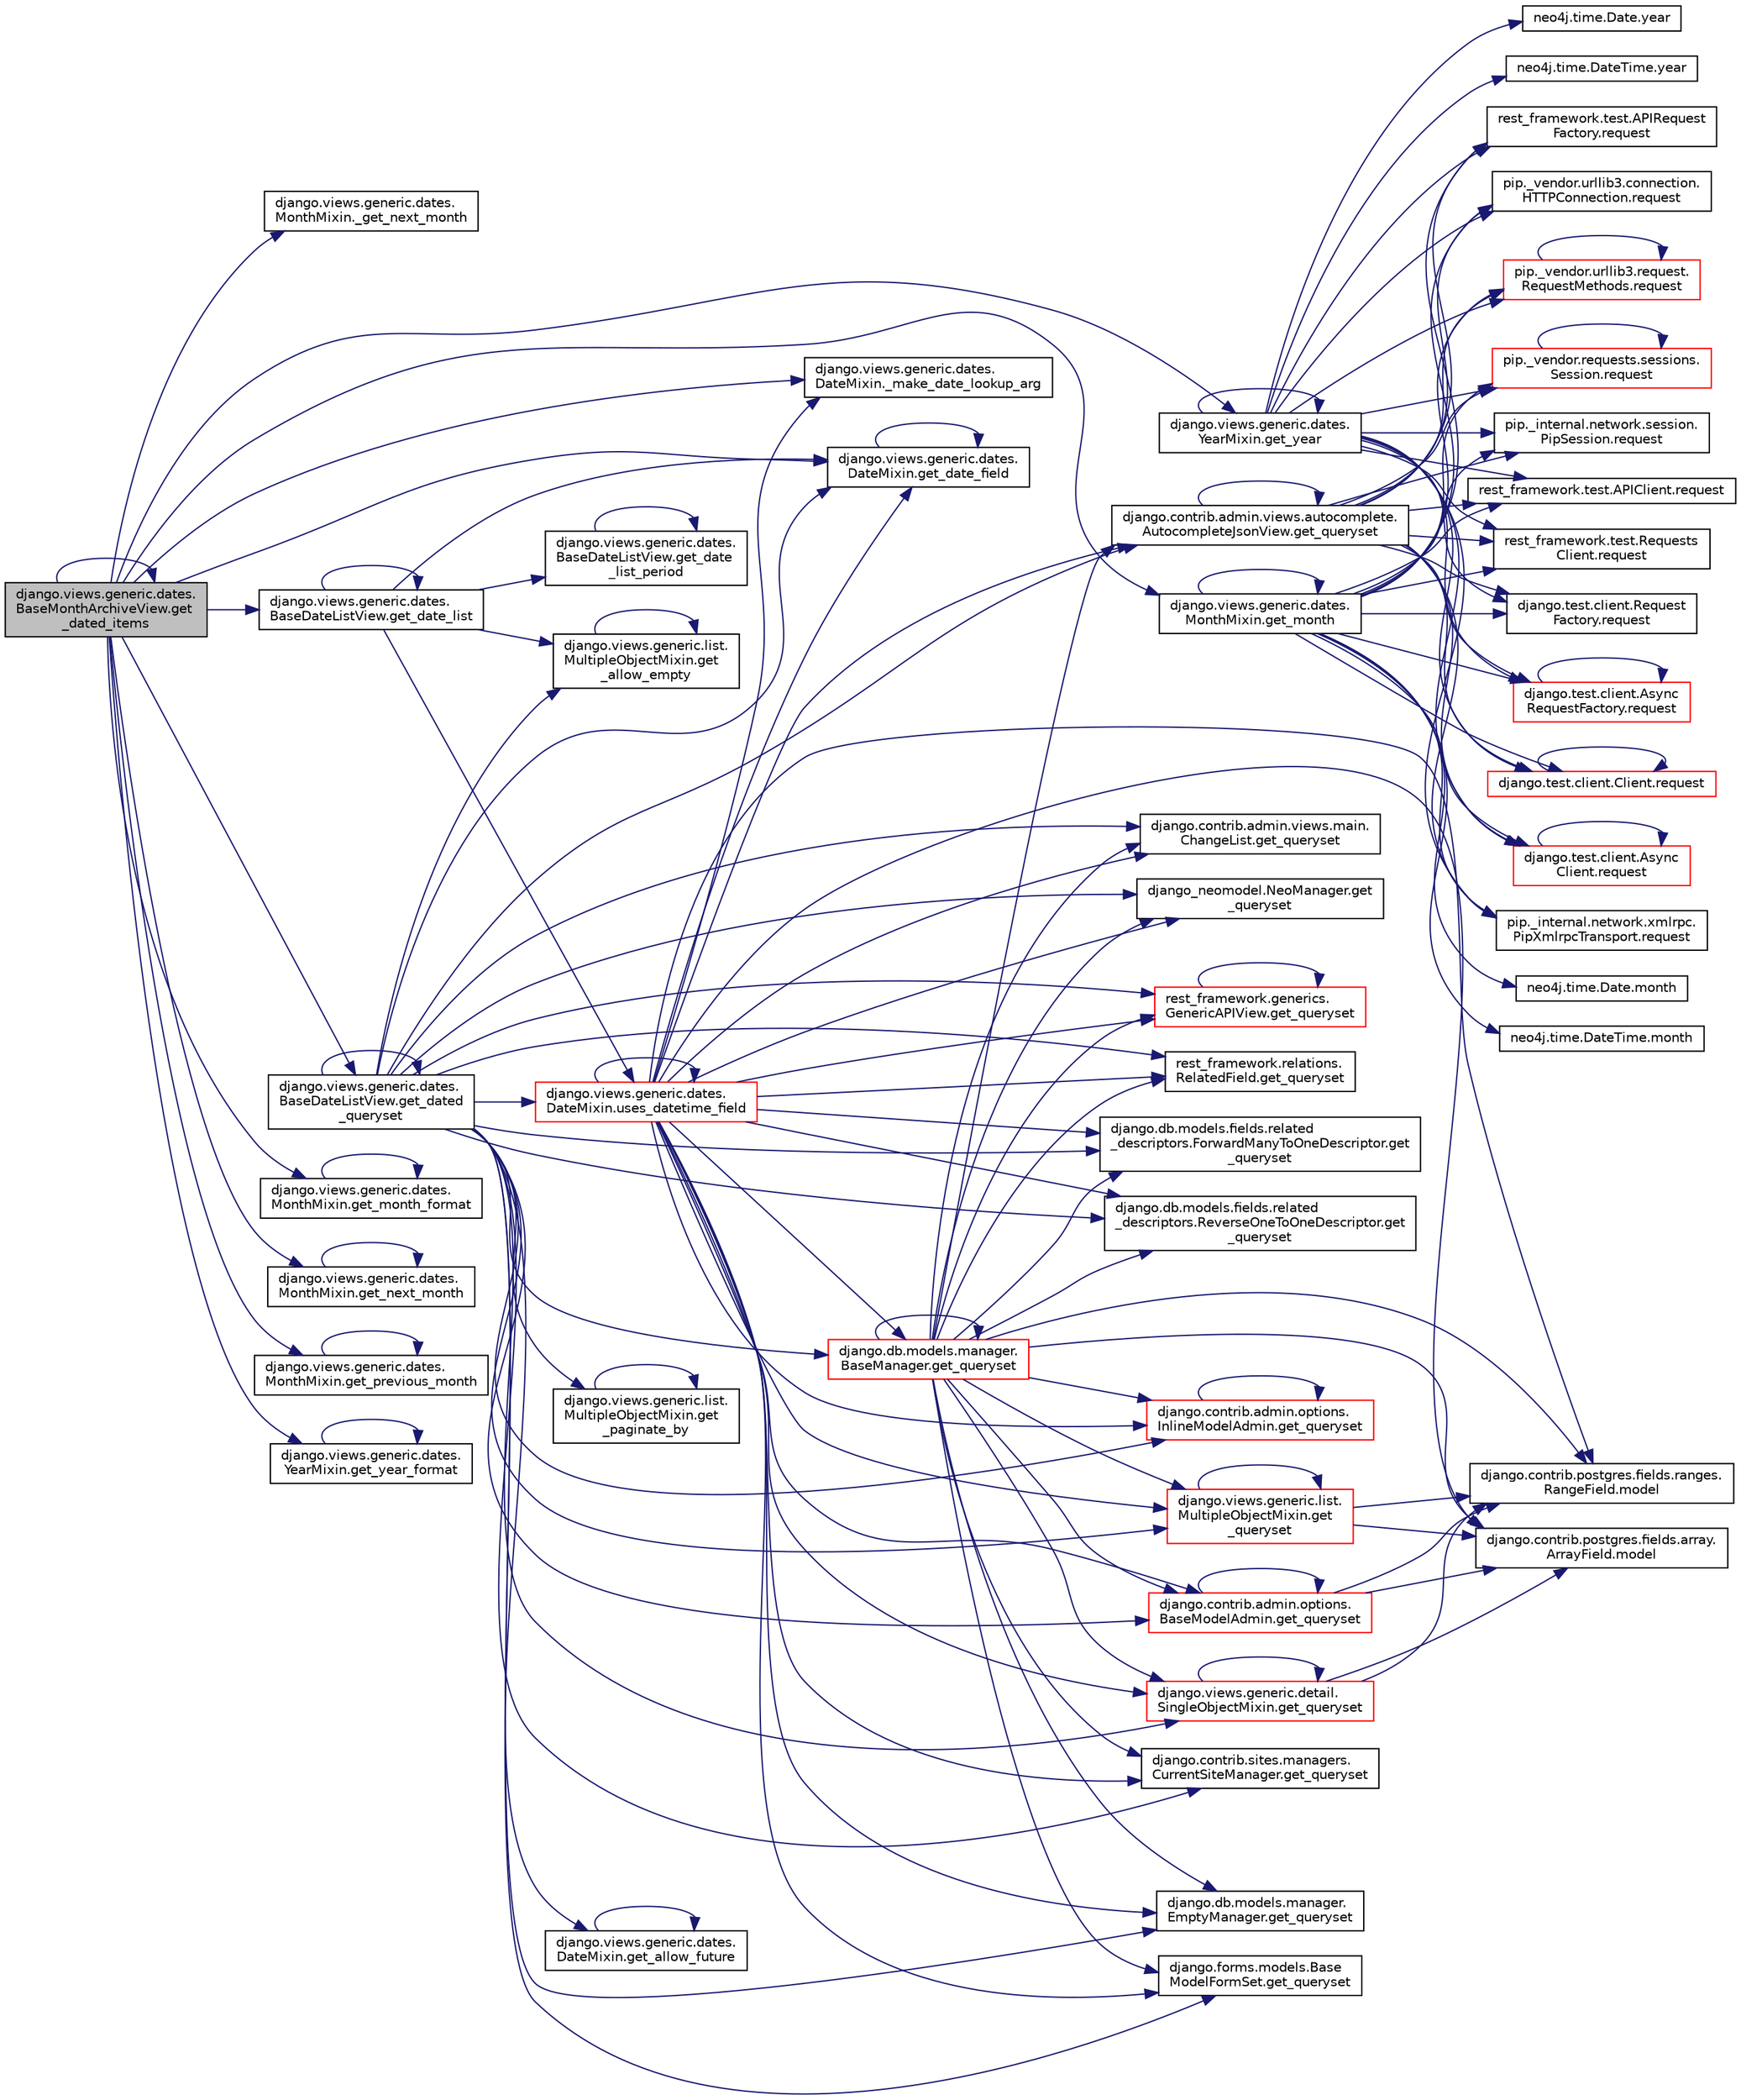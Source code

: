 digraph "django.views.generic.dates.BaseMonthArchiveView.get_dated_items"
{
 // LATEX_PDF_SIZE
  edge [fontname="Helvetica",fontsize="10",labelfontname="Helvetica",labelfontsize="10"];
  node [fontname="Helvetica",fontsize="10",shape=record];
  rankdir="LR";
  Node1 [label="django.views.generic.dates.\lBaseMonthArchiveView.get\l_dated_items",height=0.2,width=0.4,color="black", fillcolor="grey75", style="filled", fontcolor="black",tooltip=" "];
  Node1 -> Node2 [color="midnightblue",fontsize="10",style="solid",fontname="Helvetica"];
  Node2 [label="django.views.generic.dates.\lMonthMixin._get_next_month",height=0.2,width=0.4,color="black", fillcolor="white", style="filled",URL="$de/d58/classdjango_1_1views_1_1generic_1_1dates_1_1_month_mixin.html#abf9cbe5259058f1639c61201c1d1a867",tooltip=" "];
  Node1 -> Node3 [color="midnightblue",fontsize="10",style="solid",fontname="Helvetica"];
  Node3 [label="django.views.generic.dates.\lDateMixin._make_date_lookup_arg",height=0.2,width=0.4,color="black", fillcolor="white", style="filled",URL="$d7/d82/classdjango_1_1views_1_1generic_1_1dates_1_1_date_mixin.html#a8e0a3ed6cd2610ed01e53e89c0e0ec29",tooltip=" "];
  Node1 -> Node4 [color="midnightblue",fontsize="10",style="solid",fontname="Helvetica"];
  Node4 [label="django.views.generic.dates.\lDateMixin.get_date_field",height=0.2,width=0.4,color="black", fillcolor="white", style="filled",URL="$d7/d82/classdjango_1_1views_1_1generic_1_1dates_1_1_date_mixin.html#a6b73fab0e71949284f3019afa629e48b",tooltip=" "];
  Node4 -> Node4 [color="midnightblue",fontsize="10",style="solid",fontname="Helvetica"];
  Node1 -> Node5 [color="midnightblue",fontsize="10",style="solid",fontname="Helvetica"];
  Node5 [label="django.views.generic.dates.\lBaseDateListView.get_date_list",height=0.2,width=0.4,color="black", fillcolor="white", style="filled",URL="$d7/d86/classdjango_1_1views_1_1generic_1_1dates_1_1_base_date_list_view.html#a8eab6beab1527df2787a8cb203395905",tooltip=" "];
  Node5 -> Node6 [color="midnightblue",fontsize="10",style="solid",fontname="Helvetica"];
  Node6 [label="django.views.generic.list.\lMultipleObjectMixin.get\l_allow_empty",height=0.2,width=0.4,color="black", fillcolor="white", style="filled",URL="$dc/db8/classdjango_1_1views_1_1generic_1_1list_1_1_multiple_object_mixin.html#a47b215903d3a0f725050dc6d3370d02e",tooltip=" "];
  Node6 -> Node6 [color="midnightblue",fontsize="10",style="solid",fontname="Helvetica"];
  Node5 -> Node4 [color="midnightblue",fontsize="10",style="solid",fontname="Helvetica"];
  Node5 -> Node5 [color="midnightblue",fontsize="10",style="solid",fontname="Helvetica"];
  Node5 -> Node7 [color="midnightblue",fontsize="10",style="solid",fontname="Helvetica"];
  Node7 [label="django.views.generic.dates.\lBaseDateListView.get_date\l_list_period",height=0.2,width=0.4,color="black", fillcolor="white", style="filled",URL="$d7/d86/classdjango_1_1views_1_1generic_1_1dates_1_1_base_date_list_view.html#a5214b71fdd3ff2bf675242e29774b4ad",tooltip=" "];
  Node7 -> Node7 [color="midnightblue",fontsize="10",style="solid",fontname="Helvetica"];
  Node5 -> Node8 [color="midnightblue",fontsize="10",style="solid",fontname="Helvetica"];
  Node8 [label="django.views.generic.dates.\lDateMixin.uses_datetime_field",height=0.2,width=0.4,color="red", fillcolor="white", style="filled",URL="$d7/d82/classdjango_1_1views_1_1generic_1_1dates_1_1_date_mixin.html#a40a6fda70e20d308d65fa855e7f819df",tooltip=" "];
  Node8 -> Node3 [color="midnightblue",fontsize="10",style="solid",fontname="Helvetica"];
  Node8 -> Node4 [color="midnightblue",fontsize="10",style="solid",fontname="Helvetica"];
  Node8 -> Node9 [color="midnightblue",fontsize="10",style="solid",fontname="Helvetica"];
  Node9 [label="django.contrib.admin.views.autocomplete.\lAutocompleteJsonView.get_queryset",height=0.2,width=0.4,color="black", fillcolor="white", style="filled",URL="$d5/d24/classdjango_1_1contrib_1_1admin_1_1views_1_1autocomplete_1_1_autocomplete_json_view.html#aeba422d947101bce361f0fd32ff7d4d4",tooltip=" "];
  Node9 -> Node9 [color="midnightblue",fontsize="10",style="solid",fontname="Helvetica"];
  Node9 -> Node10 [color="midnightblue",fontsize="10",style="solid",fontname="Helvetica"];
  Node10 [label="django.test.client.Request\lFactory.request",height=0.2,width=0.4,color="black", fillcolor="white", style="filled",URL="$db/d7f/classdjango_1_1test_1_1client_1_1_request_factory.html#a12550839ba4cbabcf38bff0d2ff69f0a",tooltip=" "];
  Node9 -> Node11 [color="midnightblue",fontsize="10",style="solid",fontname="Helvetica"];
  Node11 [label="django.test.client.Async\lRequestFactory.request",height=0.2,width=0.4,color="red", fillcolor="white", style="filled",URL="$d6/de5/classdjango_1_1test_1_1client_1_1_async_request_factory.html#a8dcee74bc0f05203aa2aa2aad95555a9",tooltip=" "];
  Node11 -> Node11 [color="midnightblue",fontsize="10",style="solid",fontname="Helvetica"];
  Node9 -> Node13 [color="midnightblue",fontsize="10",style="solid",fontname="Helvetica"];
  Node13 [label="django.test.client.Client.request",height=0.2,width=0.4,color="red", fillcolor="white", style="filled",URL="$d2/d2e/classdjango_1_1test_1_1client_1_1_client.html#a4b25cead120a234c08a522e016cb6138",tooltip=" "];
  Node13 -> Node13 [color="midnightblue",fontsize="10",style="solid",fontname="Helvetica"];
  Node9 -> Node18 [color="midnightblue",fontsize="10",style="solid",fontname="Helvetica"];
  Node18 [label="django.test.client.Async\lClient.request",height=0.2,width=0.4,color="red", fillcolor="white", style="filled",URL="$d9/dd7/classdjango_1_1test_1_1client_1_1_async_client.html#a38330cfdf01cb69d3dd0bdb8b9777bd9",tooltip=" "];
  Node18 -> Node18 [color="midnightblue",fontsize="10",style="solid",fontname="Helvetica"];
  Node9 -> Node19 [color="midnightblue",fontsize="10",style="solid",fontname="Helvetica"];
  Node19 [label="pip._internal.network.xmlrpc.\lPipXmlrpcTransport.request",height=0.2,width=0.4,color="black", fillcolor="white", style="filled",URL="$dd/d8a/classpip_1_1__internal_1_1network_1_1xmlrpc_1_1_pip_xmlrpc_transport.html#adb84317dcc522d845a56ce9cc4f82522",tooltip=" "];
  Node9 -> Node20 [color="midnightblue",fontsize="10",style="solid",fontname="Helvetica"];
  Node20 [label="rest_framework.test.APIRequest\lFactory.request",height=0.2,width=0.4,color="black", fillcolor="white", style="filled",URL="$da/d3c/classrest__framework_1_1test_1_1_a_p_i_request_factory.html#abd5931aada009b9fb1f1577613acd058",tooltip=" "];
  Node9 -> Node21 [color="midnightblue",fontsize="10",style="solid",fontname="Helvetica"];
  Node21 [label="pip._vendor.urllib3.connection.\lHTTPConnection.request",height=0.2,width=0.4,color="black", fillcolor="white", style="filled",URL="$d2/d75/classpip_1_1__vendor_1_1urllib3_1_1connection_1_1_h_t_t_p_connection.html#ae44707607a133fa0d27085cc2ea9ef85",tooltip=" "];
  Node9 -> Node22 [color="midnightblue",fontsize="10",style="solid",fontname="Helvetica"];
  Node22 [label="pip._vendor.urllib3.request.\lRequestMethods.request",height=0.2,width=0.4,color="red", fillcolor="white", style="filled",URL="$de/d48/classpip_1_1__vendor_1_1urllib3_1_1request_1_1_request_methods.html#a875ca454fac77c856bdf0cbe44f8fb64",tooltip=" "];
  Node22 -> Node22 [color="midnightblue",fontsize="10",style="solid",fontname="Helvetica"];
  Node9 -> Node53 [color="midnightblue",fontsize="10",style="solid",fontname="Helvetica"];
  Node53 [label="pip._vendor.requests.sessions.\lSession.request",height=0.2,width=0.4,color="red", fillcolor="white", style="filled",URL="$da/de9/classpip_1_1__vendor_1_1requests_1_1sessions_1_1_session.html#a718b60e99280c6ef1a346cb6dc0a90c8",tooltip=" "];
  Node53 -> Node53 [color="midnightblue",fontsize="10",style="solid",fontname="Helvetica"];
  Node9 -> Node483 [color="midnightblue",fontsize="10",style="solid",fontname="Helvetica"];
  Node483 [label="pip._internal.network.session.\lPipSession.request",height=0.2,width=0.4,color="black", fillcolor="white", style="filled",URL="$d9/dc2/classpip_1_1__internal_1_1network_1_1session_1_1_pip_session.html#a9c968f2f764cbd41db6684fafb5b1e6a",tooltip=" "];
  Node9 -> Node481 [color="midnightblue",fontsize="10",style="solid",fontname="Helvetica"];
  Node481 [label="rest_framework.test.APIClient.request",height=0.2,width=0.4,color="black", fillcolor="white", style="filled",URL="$da/d51/classrest__framework_1_1test_1_1_a_p_i_client.html#a77b55b2a0a90921243b61303fc37e59d",tooltip=" "];
  Node9 -> Node482 [color="midnightblue",fontsize="10",style="solid",fontname="Helvetica"];
  Node482 [label="rest_framework.test.Requests\lClient.request",height=0.2,width=0.4,color="black", fillcolor="white", style="filled",URL="$de/dc8/classrest__framework_1_1test_1_1_requests_client.html#ae6de53b1244ae8817b8bf8d6838b72ba",tooltip=" "];
  Node8 -> Node718 [color="midnightblue",fontsize="10",style="solid",fontname="Helvetica"];
  Node718 [label="django.contrib.sites.managers.\lCurrentSiteManager.get_queryset",height=0.2,width=0.4,color="black", fillcolor="white", style="filled",URL="$dd/d05/classdjango_1_1contrib_1_1sites_1_1managers_1_1_current_site_manager.html#a62f5f3f9f1b932f3bcd36601d46e7509",tooltip=" "];
  Node8 -> Node719 [color="midnightblue",fontsize="10",style="solid",fontname="Helvetica"];
  Node719 [label="django.db.models.manager.\lBaseManager.get_queryset",height=0.2,width=0.4,color="red", fillcolor="white", style="filled",URL="$d1/d1c/classdjango_1_1db_1_1models_1_1manager_1_1_base_manager.html#af0391e929a911c2647412e6e030c28e8",tooltip="PROXIES TO QUERYSET #."];
  Node719 -> Node9 [color="midnightblue",fontsize="10",style="solid",fontname="Helvetica"];
  Node719 -> Node718 [color="midnightblue",fontsize="10",style="solid",fontname="Helvetica"];
  Node719 -> Node719 [color="midnightblue",fontsize="10",style="solid",fontname="Helvetica"];
  Node719 -> Node720 [color="midnightblue",fontsize="10",style="solid",fontname="Helvetica"];
  Node720 [label="django.db.models.manager.\lEmptyManager.get_queryset",height=0.2,width=0.4,color="black", fillcolor="white", style="filled",URL="$d6/da8/classdjango_1_1db_1_1models_1_1manager_1_1_empty_manager.html#a0a5e7cb6efe5e4cb3b15779cf64d1537",tooltip=" "];
  Node719 -> Node721 [color="midnightblue",fontsize="10",style="solid",fontname="Helvetica"];
  Node721 [label="django.forms.models.Base\lModelFormSet.get_queryset",height=0.2,width=0.4,color="black", fillcolor="white", style="filled",URL="$d5/d31/classdjango_1_1forms_1_1models_1_1_base_model_form_set.html#a0ac048453b4a14ff61ebb6c072c29e7e",tooltip=" "];
  Node719 -> Node722 [color="midnightblue",fontsize="10",style="solid",fontname="Helvetica"];
  Node722 [label="django.views.generic.detail.\lSingleObjectMixin.get_queryset",height=0.2,width=0.4,color="red", fillcolor="white", style="filled",URL="$d2/d8d/classdjango_1_1views_1_1generic_1_1detail_1_1_single_object_mixin.html#a7471c8ca174db55504da01b1a06cc5ba",tooltip=" "];
  Node722 -> Node722 [color="midnightblue",fontsize="10",style="solid",fontname="Helvetica"];
  Node722 -> Node267 [color="midnightblue",fontsize="10",style="solid",fontname="Helvetica"];
  Node267 [label="django.contrib.postgres.fields.array.\lArrayField.model",height=0.2,width=0.4,color="black", fillcolor="white", style="filled",URL="$dc/ddf/classdjango_1_1contrib_1_1postgres_1_1fields_1_1array_1_1_array_field.html#a43ec884d709f829e50c6881dc369ce94",tooltip=" "];
  Node722 -> Node268 [color="midnightblue",fontsize="10",style="solid",fontname="Helvetica"];
  Node268 [label="django.contrib.postgres.fields.ranges.\lRangeField.model",height=0.2,width=0.4,color="black", fillcolor="white", style="filled",URL="$d5/d99/classdjango_1_1contrib_1_1postgres_1_1fields_1_1ranges_1_1_range_field.html#a5f5cfd6917f141914484d606279cf20a",tooltip=" "];
  Node719 -> Node724 [color="midnightblue",fontsize="10",style="solid",fontname="Helvetica"];
  Node724 [label="django.views.generic.list.\lMultipleObjectMixin.get\l_queryset",height=0.2,width=0.4,color="red", fillcolor="white", style="filled",URL="$dc/db8/classdjango_1_1views_1_1generic_1_1list_1_1_multiple_object_mixin.html#ad98185a338be30a3a7327fbb7c3b4a1a",tooltip=" "];
  Node724 -> Node724 [color="midnightblue",fontsize="10",style="solid",fontname="Helvetica"];
  Node724 -> Node267 [color="midnightblue",fontsize="10",style="solid",fontname="Helvetica"];
  Node724 -> Node268 [color="midnightblue",fontsize="10",style="solid",fontname="Helvetica"];
  Node719 -> Node745 [color="midnightblue",fontsize="10",style="solid",fontname="Helvetica"];
  Node745 [label="django_neomodel.NeoManager.get\l_queryset",height=0.2,width=0.4,color="black", fillcolor="white", style="filled",URL="$da/d60/classdjango__neomodel_1_1_neo_manager.html#a7e3562da1326a56612c8d989803cf747",tooltip=" "];
  Node719 -> Node746 [color="midnightblue",fontsize="10",style="solid",fontname="Helvetica"];
  Node746 [label="rest_framework.generics.\lGenericAPIView.get_queryset",height=0.2,width=0.4,color="red", fillcolor="white", style="filled",URL="$d9/d8f/classrest__framework_1_1generics_1_1_generic_a_p_i_view.html#a944b66f9ec49a9d053f34f77f22074da",tooltip=" "];
  Node746 -> Node746 [color="midnightblue",fontsize="10",style="solid",fontname="Helvetica"];
  Node719 -> Node747 [color="midnightblue",fontsize="10",style="solid",fontname="Helvetica"];
  Node747 [label="rest_framework.relations.\lRelatedField.get_queryset",height=0.2,width=0.4,color="black", fillcolor="white", style="filled",URL="$d4/d5c/classrest__framework_1_1relations_1_1_related_field.html#ab7b694008ab6552b950b0b1322d5fad1",tooltip=" "];
  Node719 -> Node748 [color="midnightblue",fontsize="10",style="solid",fontname="Helvetica"];
  Node748 [label="django.db.models.fields.related\l_descriptors.ForwardManyToOneDescriptor.get\l_queryset",height=0.2,width=0.4,color="black", fillcolor="white", style="filled",URL="$d8/d45/classdjango_1_1db_1_1models_1_1fields_1_1related__descriptors_1_1_forward_many_to_one_descriptor.html#a36718f48e6763e2926e8397e318e1322",tooltip=" "];
  Node719 -> Node749 [color="midnightblue",fontsize="10",style="solid",fontname="Helvetica"];
  Node749 [label="django.db.models.fields.related\l_descriptors.ReverseOneToOneDescriptor.get\l_queryset",height=0.2,width=0.4,color="black", fillcolor="white", style="filled",URL="$da/d7c/classdjango_1_1db_1_1models_1_1fields_1_1related__descriptors_1_1_reverse_one_to_one_descriptor.html#afb05e6f36e1366af21cb7ee1fa654cd7",tooltip=" "];
  Node719 -> Node750 [color="midnightblue",fontsize="10",style="solid",fontname="Helvetica"];
  Node750 [label="django.contrib.admin.options.\lBaseModelAdmin.get_queryset",height=0.2,width=0.4,color="red", fillcolor="white", style="filled",URL="$d3/dd6/classdjango_1_1contrib_1_1admin_1_1options_1_1_base_model_admin.html#a9dc124c9d075b1782f0338dd500ec940",tooltip=" "];
  Node750 -> Node750 [color="midnightblue",fontsize="10",style="solid",fontname="Helvetica"];
  Node750 -> Node267 [color="midnightblue",fontsize="10",style="solid",fontname="Helvetica"];
  Node750 -> Node268 [color="midnightblue",fontsize="10",style="solid",fontname="Helvetica"];
  Node719 -> Node751 [color="midnightblue",fontsize="10",style="solid",fontname="Helvetica"];
  Node751 [label="django.contrib.admin.options.\lInlineModelAdmin.get_queryset",height=0.2,width=0.4,color="red", fillcolor="white", style="filled",URL="$db/dbb/classdjango_1_1contrib_1_1admin_1_1options_1_1_inline_model_admin.html#adac95e1d43e73c3c82981ad56f2d62e2",tooltip=" "];
  Node751 -> Node751 [color="midnightblue",fontsize="10",style="solid",fontname="Helvetica"];
  Node719 -> Node753 [color="midnightblue",fontsize="10",style="solid",fontname="Helvetica"];
  Node753 [label="django.contrib.admin.views.main.\lChangeList.get_queryset",height=0.2,width=0.4,color="black", fillcolor="white", style="filled",URL="$d7/d58/classdjango_1_1contrib_1_1admin_1_1views_1_1main_1_1_change_list.html#a41f8c78806f49d2ff9e3857f046de3fb",tooltip=" "];
  Node719 -> Node267 [color="midnightblue",fontsize="10",style="solid",fontname="Helvetica"];
  Node719 -> Node268 [color="midnightblue",fontsize="10",style="solid",fontname="Helvetica"];
  Node8 -> Node720 [color="midnightblue",fontsize="10",style="solid",fontname="Helvetica"];
  Node8 -> Node721 [color="midnightblue",fontsize="10",style="solid",fontname="Helvetica"];
  Node8 -> Node722 [color="midnightblue",fontsize="10",style="solid",fontname="Helvetica"];
  Node8 -> Node724 [color="midnightblue",fontsize="10",style="solid",fontname="Helvetica"];
  Node8 -> Node745 [color="midnightblue",fontsize="10",style="solid",fontname="Helvetica"];
  Node8 -> Node746 [color="midnightblue",fontsize="10",style="solid",fontname="Helvetica"];
  Node8 -> Node747 [color="midnightblue",fontsize="10",style="solid",fontname="Helvetica"];
  Node8 -> Node748 [color="midnightblue",fontsize="10",style="solid",fontname="Helvetica"];
  Node8 -> Node749 [color="midnightblue",fontsize="10",style="solid",fontname="Helvetica"];
  Node8 -> Node750 [color="midnightblue",fontsize="10",style="solid",fontname="Helvetica"];
  Node8 -> Node751 [color="midnightblue",fontsize="10",style="solid",fontname="Helvetica"];
  Node8 -> Node753 [color="midnightblue",fontsize="10",style="solid",fontname="Helvetica"];
  Node8 -> Node267 [color="midnightblue",fontsize="10",style="solid",fontname="Helvetica"];
  Node8 -> Node268 [color="midnightblue",fontsize="10",style="solid",fontname="Helvetica"];
  Node8 -> Node8 [color="midnightblue",fontsize="10",style="solid",fontname="Helvetica"];
  Node1 -> Node1 [color="midnightblue",fontsize="10",style="solid",fontname="Helvetica"];
  Node1 -> Node5537 [color="midnightblue",fontsize="10",style="solid",fontname="Helvetica"];
  Node5537 [label="django.views.generic.dates.\lBaseDateListView.get_dated\l_queryset",height=0.2,width=0.4,color="black", fillcolor="white", style="filled",URL="$d7/d86/classdjango_1_1views_1_1generic_1_1dates_1_1_base_date_list_view.html#a11011211abf322ea977b859dd7d472cb",tooltip=" "];
  Node5537 -> Node6 [color="midnightblue",fontsize="10",style="solid",fontname="Helvetica"];
  Node5537 -> Node874 [color="midnightblue",fontsize="10",style="solid",fontname="Helvetica"];
  Node874 [label="django.views.generic.dates.\lDateMixin.get_allow_future",height=0.2,width=0.4,color="black", fillcolor="white", style="filled",URL="$d7/d82/classdjango_1_1views_1_1generic_1_1dates_1_1_date_mixin.html#ae50a05c580239935df40fb744db3aaef",tooltip=" "];
  Node874 -> Node874 [color="midnightblue",fontsize="10",style="solid",fontname="Helvetica"];
  Node5537 -> Node4 [color="midnightblue",fontsize="10",style="solid",fontname="Helvetica"];
  Node5537 -> Node5537 [color="midnightblue",fontsize="10",style="solid",fontname="Helvetica"];
  Node5537 -> Node958 [color="midnightblue",fontsize="10",style="solid",fontname="Helvetica"];
  Node958 [label="django.views.generic.list.\lMultipleObjectMixin.get\l_paginate_by",height=0.2,width=0.4,color="black", fillcolor="white", style="filled",URL="$dc/db8/classdjango_1_1views_1_1generic_1_1list_1_1_multiple_object_mixin.html#a6c6ebec79842b72cdd544ef52de537c4",tooltip=" "];
  Node958 -> Node958 [color="midnightblue",fontsize="10",style="solid",fontname="Helvetica"];
  Node5537 -> Node9 [color="midnightblue",fontsize="10",style="solid",fontname="Helvetica"];
  Node5537 -> Node718 [color="midnightblue",fontsize="10",style="solid",fontname="Helvetica"];
  Node5537 -> Node719 [color="midnightblue",fontsize="10",style="solid",fontname="Helvetica"];
  Node5537 -> Node720 [color="midnightblue",fontsize="10",style="solid",fontname="Helvetica"];
  Node5537 -> Node721 [color="midnightblue",fontsize="10",style="solid",fontname="Helvetica"];
  Node5537 -> Node722 [color="midnightblue",fontsize="10",style="solid",fontname="Helvetica"];
  Node5537 -> Node724 [color="midnightblue",fontsize="10",style="solid",fontname="Helvetica"];
  Node5537 -> Node745 [color="midnightblue",fontsize="10",style="solid",fontname="Helvetica"];
  Node5537 -> Node746 [color="midnightblue",fontsize="10",style="solid",fontname="Helvetica"];
  Node5537 -> Node747 [color="midnightblue",fontsize="10",style="solid",fontname="Helvetica"];
  Node5537 -> Node748 [color="midnightblue",fontsize="10",style="solid",fontname="Helvetica"];
  Node5537 -> Node749 [color="midnightblue",fontsize="10",style="solid",fontname="Helvetica"];
  Node5537 -> Node750 [color="midnightblue",fontsize="10",style="solid",fontname="Helvetica"];
  Node5537 -> Node751 [color="midnightblue",fontsize="10",style="solid",fontname="Helvetica"];
  Node5537 -> Node753 [color="midnightblue",fontsize="10",style="solid",fontname="Helvetica"];
  Node5537 -> Node8 [color="midnightblue",fontsize="10",style="solid",fontname="Helvetica"];
  Node1 -> Node879 [color="midnightblue",fontsize="10",style="solid",fontname="Helvetica"];
  Node879 [label="django.views.generic.dates.\lMonthMixin.get_month",height=0.2,width=0.4,color="black", fillcolor="white", style="filled",URL="$de/d58/classdjango_1_1views_1_1generic_1_1dates_1_1_month_mixin.html#a1279c3c7a535b838a7693db7689a170d",tooltip=" "];
  Node879 -> Node879 [color="midnightblue",fontsize="10",style="solid",fontname="Helvetica"];
  Node879 -> Node880 [color="midnightblue",fontsize="10",style="solid",fontname="Helvetica"];
  Node880 [label="neo4j.time.Date.month",height=0.2,width=0.4,color="black", fillcolor="white", style="filled",URL="$d1/d6f/classneo4j_1_1time_1_1_date.html#a3342b244a95e73d205aa3bc6571eb2ee",tooltip=" "];
  Node879 -> Node881 [color="midnightblue",fontsize="10",style="solid",fontname="Helvetica"];
  Node881 [label="neo4j.time.DateTime.month",height=0.2,width=0.4,color="black", fillcolor="white", style="filled",URL="$d4/dcd/classneo4j_1_1time_1_1_date_time.html#a6cda574ba49b93ea584bb07d769b966f",tooltip=" "];
  Node879 -> Node10 [color="midnightblue",fontsize="10",style="solid",fontname="Helvetica"];
  Node879 -> Node11 [color="midnightblue",fontsize="10",style="solid",fontname="Helvetica"];
  Node879 -> Node13 [color="midnightblue",fontsize="10",style="solid",fontname="Helvetica"];
  Node879 -> Node18 [color="midnightblue",fontsize="10",style="solid",fontname="Helvetica"];
  Node879 -> Node19 [color="midnightblue",fontsize="10",style="solid",fontname="Helvetica"];
  Node879 -> Node20 [color="midnightblue",fontsize="10",style="solid",fontname="Helvetica"];
  Node879 -> Node22 [color="midnightblue",fontsize="10",style="solid",fontname="Helvetica"];
  Node879 -> Node481 [color="midnightblue",fontsize="10",style="solid",fontname="Helvetica"];
  Node879 -> Node482 [color="midnightblue",fontsize="10",style="solid",fontname="Helvetica"];
  Node879 -> Node21 [color="midnightblue",fontsize="10",style="solid",fontname="Helvetica"];
  Node879 -> Node53 [color="midnightblue",fontsize="10",style="solid",fontname="Helvetica"];
  Node879 -> Node483 [color="midnightblue",fontsize="10",style="solid",fontname="Helvetica"];
  Node1 -> Node882 [color="midnightblue",fontsize="10",style="solid",fontname="Helvetica"];
  Node882 [label="django.views.generic.dates.\lMonthMixin.get_month_format",height=0.2,width=0.4,color="black", fillcolor="white", style="filled",URL="$de/d58/classdjango_1_1views_1_1generic_1_1dates_1_1_month_mixin.html#a8159f506a4b83a0e6a7abc9c5b84b7aa",tooltip=" "];
  Node882 -> Node882 [color="midnightblue",fontsize="10",style="solid",fontname="Helvetica"];
  Node1 -> Node5538 [color="midnightblue",fontsize="10",style="solid",fontname="Helvetica"];
  Node5538 [label="django.views.generic.dates.\lMonthMixin.get_next_month",height=0.2,width=0.4,color="black", fillcolor="white", style="filled",URL="$de/d58/classdjango_1_1views_1_1generic_1_1dates_1_1_month_mixin.html#af3123fc740f1d28f5315330d115376e3",tooltip=" "];
  Node5538 -> Node5538 [color="midnightblue",fontsize="10",style="solid",fontname="Helvetica"];
  Node1 -> Node5539 [color="midnightblue",fontsize="10",style="solid",fontname="Helvetica"];
  Node5539 [label="django.views.generic.dates.\lMonthMixin.get_previous_month",height=0.2,width=0.4,color="black", fillcolor="white", style="filled",URL="$de/d58/classdjango_1_1views_1_1generic_1_1dates_1_1_month_mixin.html#a49400673b18217033066dcb6ee0b4e11",tooltip=" "];
  Node5539 -> Node5539 [color="midnightblue",fontsize="10",style="solid",fontname="Helvetica"];
  Node1 -> Node883 [color="midnightblue",fontsize="10",style="solid",fontname="Helvetica"];
  Node883 [label="django.views.generic.dates.\lYearMixin.get_year",height=0.2,width=0.4,color="black", fillcolor="white", style="filled",URL="$d6/ddf/classdjango_1_1views_1_1generic_1_1dates_1_1_year_mixin.html#afb629cc343db7be8dc8a55660fd016d7",tooltip=" "];
  Node883 -> Node883 [color="midnightblue",fontsize="10",style="solid",fontname="Helvetica"];
  Node883 -> Node19 [color="midnightblue",fontsize="10",style="solid",fontname="Helvetica"];
  Node883 -> Node10 [color="midnightblue",fontsize="10",style="solid",fontname="Helvetica"];
  Node883 -> Node11 [color="midnightblue",fontsize="10",style="solid",fontname="Helvetica"];
  Node883 -> Node13 [color="midnightblue",fontsize="10",style="solid",fontname="Helvetica"];
  Node883 -> Node18 [color="midnightblue",fontsize="10",style="solid",fontname="Helvetica"];
  Node883 -> Node21 [color="midnightblue",fontsize="10",style="solid",fontname="Helvetica"];
  Node883 -> Node22 [color="midnightblue",fontsize="10",style="solid",fontname="Helvetica"];
  Node883 -> Node53 [color="midnightblue",fontsize="10",style="solid",fontname="Helvetica"];
  Node883 -> Node483 [color="midnightblue",fontsize="10",style="solid",fontname="Helvetica"];
  Node883 -> Node20 [color="midnightblue",fontsize="10",style="solid",fontname="Helvetica"];
  Node883 -> Node481 [color="midnightblue",fontsize="10",style="solid",fontname="Helvetica"];
  Node883 -> Node482 [color="midnightblue",fontsize="10",style="solid",fontname="Helvetica"];
  Node883 -> Node884 [color="midnightblue",fontsize="10",style="solid",fontname="Helvetica"];
  Node884 [label="neo4j.time.Date.year",height=0.2,width=0.4,color="black", fillcolor="white", style="filled",URL="$d1/d6f/classneo4j_1_1time_1_1_date.html#ad227e52d77d0c37dd31dbf321b502ac0",tooltip=" "];
  Node883 -> Node885 [color="midnightblue",fontsize="10",style="solid",fontname="Helvetica"];
  Node885 [label="neo4j.time.DateTime.year",height=0.2,width=0.4,color="black", fillcolor="white", style="filled",URL="$d4/dcd/classneo4j_1_1time_1_1_date_time.html#aef3572714a42cfd127d12b236ab87f9b",tooltip=" "];
  Node1 -> Node886 [color="midnightblue",fontsize="10",style="solid",fontname="Helvetica"];
  Node886 [label="django.views.generic.dates.\lYearMixin.get_year_format",height=0.2,width=0.4,color="black", fillcolor="white", style="filled",URL="$d6/ddf/classdjango_1_1views_1_1generic_1_1dates_1_1_year_mixin.html#a79c300a32426bdc6f377aacc5623a51d",tooltip=" "];
  Node886 -> Node886 [color="midnightblue",fontsize="10",style="solid",fontname="Helvetica"];
}
